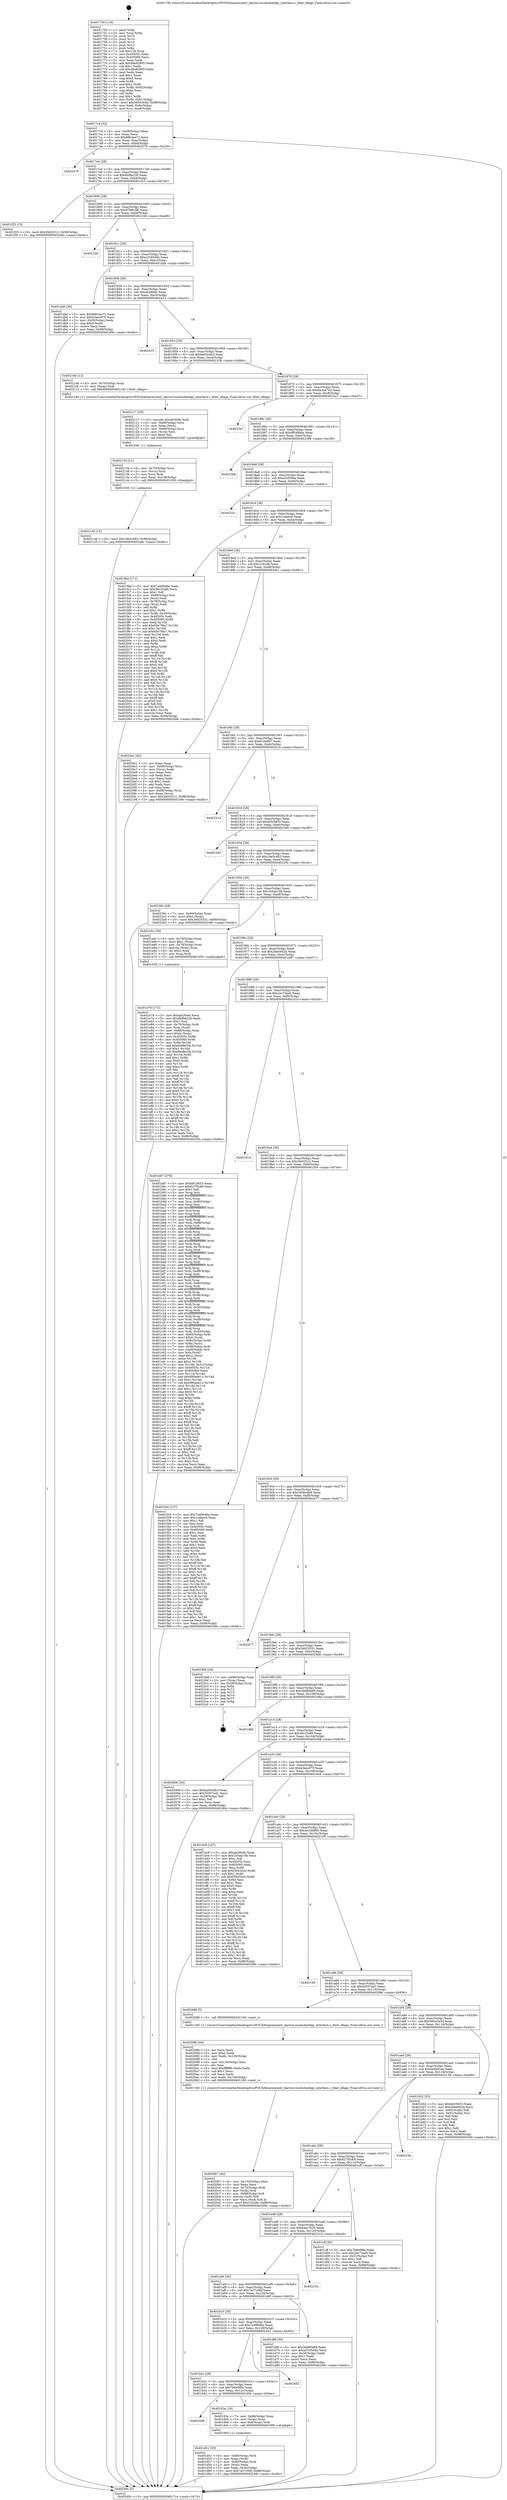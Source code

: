 digraph "0x401750" {
  label = "0x401750 (/mnt/c/Users/mathe/Desktop/tcc/POCII/binaries/extr_darwin-xnubsdnetkpi_interface.c_ifnet_eflags_Final-ollvm.out::main(0))"
  labelloc = "t"
  node[shape=record]

  Entry [label="",width=0.3,height=0.3,shape=circle,fillcolor=black,style=filled]
  "0x4017c4" [label="{
     0x4017c4 [32]\l
     | [instrs]\l
     &nbsp;&nbsp;0x4017c4 \<+6\>: mov -0x98(%rbp),%eax\l
     &nbsp;&nbsp;0x4017ca \<+2\>: mov %eax,%ecx\l
     &nbsp;&nbsp;0x4017cc \<+6\>: sub $0x88b3ea72,%ecx\l
     &nbsp;&nbsp;0x4017d2 \<+6\>: mov %eax,-0xac(%rbp)\l
     &nbsp;&nbsp;0x4017d8 \<+6\>: mov %ecx,-0xb0(%rbp)\l
     &nbsp;&nbsp;0x4017de \<+6\>: je 0000000000402379 \<main+0xc29\>\l
  }"]
  "0x402379" [label="{
     0x402379\l
  }", style=dashed]
  "0x4017e4" [label="{
     0x4017e4 [28]\l
     | [instrs]\l
     &nbsp;&nbsp;0x4017e4 \<+5\>: jmp 00000000004017e9 \<main+0x99\>\l
     &nbsp;&nbsp;0x4017e9 \<+6\>: mov -0xac(%rbp),%eax\l
     &nbsp;&nbsp;0x4017ef \<+5\>: sub $0x8bf9e226,%eax\l
     &nbsp;&nbsp;0x4017f4 \<+6\>: mov %eax,-0xb4(%rbp)\l
     &nbsp;&nbsp;0x4017fa \<+6\>: je 0000000000401f25 \<main+0x7d5\>\l
  }"]
  Exit [label="",width=0.3,height=0.3,shape=circle,fillcolor=black,style=filled,peripheries=2]
  "0x401f25" [label="{
     0x401f25 [15]\l
     | [instrs]\l
     &nbsp;&nbsp;0x401f25 \<+10\>: movl $0x2fe02512,-0x98(%rbp)\l
     &nbsp;&nbsp;0x401f2f \<+5\>: jmp 000000000040249c \<main+0xd4c\>\l
  }"]
  "0x401800" [label="{
     0x401800 [28]\l
     | [instrs]\l
     &nbsp;&nbsp;0x401800 \<+5\>: jmp 0000000000401805 \<main+0xb5\>\l
     &nbsp;&nbsp;0x401805 \<+6\>: mov -0xac(%rbp),%eax\l
     &nbsp;&nbsp;0x40180b \<+5\>: sub $0x97b6c3f6,%eax\l
     &nbsp;&nbsp;0x401810 \<+6\>: mov %eax,-0xb8(%rbp)\l
     &nbsp;&nbsp;0x401816 \<+6\>: je 00000000004021b9 \<main+0xa69\>\l
  }"]
  "0x402149" [label="{
     0x402149 [15]\l
     | [instrs]\l
     &nbsp;&nbsp;0x402149 \<+10\>: movl $0x18e5c483,-0x98(%rbp)\l
     &nbsp;&nbsp;0x402153 \<+5\>: jmp 000000000040249c \<main+0xd4c\>\l
  }"]
  "0x4021b9" [label="{
     0x4021b9\l
  }", style=dashed]
  "0x40181c" [label="{
     0x40181c [28]\l
     | [instrs]\l
     &nbsp;&nbsp;0x40181c \<+5\>: jmp 0000000000401821 \<main+0xd1\>\l
     &nbsp;&nbsp;0x401821 \<+6\>: mov -0xac(%rbp),%eax\l
     &nbsp;&nbsp;0x401827 \<+5\>: sub $0xa3165d4b,%eax\l
     &nbsp;&nbsp;0x40182c \<+6\>: mov %eax,-0xbc(%rbp)\l
     &nbsp;&nbsp;0x401832 \<+6\>: je 0000000000401dab \<main+0x65b\>\l
  }"]
  "0x402134" [label="{
     0x402134 [21]\l
     | [instrs]\l
     &nbsp;&nbsp;0x402134 \<+4\>: mov -0x70(%rbp),%rcx\l
     &nbsp;&nbsp;0x402138 \<+3\>: mov (%rcx),%rcx\l
     &nbsp;&nbsp;0x40213b \<+3\>: mov %rcx,%rdi\l
     &nbsp;&nbsp;0x40213e \<+6\>: mov %eax,-0x138(%rbp)\l
     &nbsp;&nbsp;0x402144 \<+5\>: call 0000000000401030 \<free@plt\>\l
     | [calls]\l
     &nbsp;&nbsp;0x401030 \{1\} (unknown)\l
  }"]
  "0x401dab" [label="{
     0x401dab [30]\l
     | [instrs]\l
     &nbsp;&nbsp;0x401dab \<+5\>: mov $0x88b3ea72,%eax\l
     &nbsp;&nbsp;0x401db0 \<+5\>: mov $0x43eec679,%ecx\l
     &nbsp;&nbsp;0x401db5 \<+3\>: mov -0x30(%rbp),%edx\l
     &nbsp;&nbsp;0x401db8 \<+3\>: cmp $0x0,%edx\l
     &nbsp;&nbsp;0x401dbb \<+3\>: cmove %ecx,%eax\l
     &nbsp;&nbsp;0x401dbe \<+6\>: mov %eax,-0x98(%rbp)\l
     &nbsp;&nbsp;0x401dc4 \<+5\>: jmp 000000000040249c \<main+0xd4c\>\l
  }"]
  "0x401838" [label="{
     0x401838 [28]\l
     | [instrs]\l
     &nbsp;&nbsp;0x401838 \<+5\>: jmp 000000000040183d \<main+0xed\>\l
     &nbsp;&nbsp;0x40183d \<+6\>: mov -0xac(%rbp),%eax\l
     &nbsp;&nbsp;0x401843 \<+5\>: sub $0xab2f0efc,%eax\l
     &nbsp;&nbsp;0x401848 \<+6\>: mov %eax,-0xc0(%rbp)\l
     &nbsp;&nbsp;0x40184e \<+6\>: je 0000000000402415 \<main+0xcc5\>\l
  }"]
  "0x402117" [label="{
     0x402117 [29]\l
     | [instrs]\l
     &nbsp;&nbsp;0x402117 \<+10\>: movabs $0x4030d6,%rdi\l
     &nbsp;&nbsp;0x402121 \<+4\>: mov -0x60(%rbp),%rcx\l
     &nbsp;&nbsp;0x402125 \<+2\>: mov %eax,(%rcx)\l
     &nbsp;&nbsp;0x402127 \<+4\>: mov -0x60(%rbp),%rcx\l
     &nbsp;&nbsp;0x40212b \<+2\>: mov (%rcx),%esi\l
     &nbsp;&nbsp;0x40212d \<+2\>: mov $0x0,%al\l
     &nbsp;&nbsp;0x40212f \<+5\>: call 0000000000401040 \<printf@plt\>\l
     | [calls]\l
     &nbsp;&nbsp;0x401040 \{1\} (unknown)\l
  }"]
  "0x402415" [label="{
     0x402415\l
  }", style=dashed]
  "0x401854" [label="{
     0x401854 [28]\l
     | [instrs]\l
     &nbsp;&nbsp;0x401854 \<+5\>: jmp 0000000000401859 \<main+0x109\>\l
     &nbsp;&nbsp;0x401859 \<+6\>: mov -0xac(%rbp),%eax\l
     &nbsp;&nbsp;0x40185f \<+5\>: sub $0xba05cdb3,%eax\l
     &nbsp;&nbsp;0x401864 \<+6\>: mov %eax,-0xc4(%rbp)\l
     &nbsp;&nbsp;0x40186a \<+6\>: je 000000000040210b \<main+0x9bb\>\l
  }"]
  "0x4020b7" [label="{
     0x4020b7 [42]\l
     | [instrs]\l
     &nbsp;&nbsp;0x4020b7 \<+6\>: mov -0x134(%rbp),%ecx\l
     &nbsp;&nbsp;0x4020bd \<+3\>: imul %eax,%ecx\l
     &nbsp;&nbsp;0x4020c0 \<+4\>: mov -0x70(%rbp),%rdi\l
     &nbsp;&nbsp;0x4020c4 \<+3\>: mov (%rdi),%rdi\l
     &nbsp;&nbsp;0x4020c7 \<+4\>: mov -0x68(%rbp),%r8\l
     &nbsp;&nbsp;0x4020cb \<+3\>: movslq (%r8),%r8\l
     &nbsp;&nbsp;0x4020ce \<+4\>: mov %ecx,(%rdi,%r8,4)\l
     &nbsp;&nbsp;0x4020d2 \<+10\>: movl $0x21fc2fe,-0x98(%rbp)\l
     &nbsp;&nbsp;0x4020dc \<+5\>: jmp 000000000040249c \<main+0xd4c\>\l
  }"]
  "0x40210b" [label="{
     0x40210b [12]\l
     | [instrs]\l
     &nbsp;&nbsp;0x40210b \<+4\>: mov -0x70(%rbp),%rax\l
     &nbsp;&nbsp;0x40210f \<+3\>: mov (%rax),%rdi\l
     &nbsp;&nbsp;0x402112 \<+5\>: call 0000000000401240 \<ifnet_eflags\>\l
     | [calls]\l
     &nbsp;&nbsp;0x401240 \{1\} (/mnt/c/Users/mathe/Desktop/tcc/POCII/binaries/extr_darwin-xnubsdnetkpi_interface.c_ifnet_eflags_Final-ollvm.out::ifnet_eflags)\l
  }"]
  "0x401870" [label="{
     0x401870 [28]\l
     | [instrs]\l
     &nbsp;&nbsp;0x401870 \<+5\>: jmp 0000000000401875 \<main+0x125\>\l
     &nbsp;&nbsp;0x401875 \<+6\>: mov -0xac(%rbp),%eax\l
     &nbsp;&nbsp;0x40187b \<+5\>: sub $0xbb3a47e2,%eax\l
     &nbsp;&nbsp;0x401880 \<+6\>: mov %eax,-0xc8(%rbp)\l
     &nbsp;&nbsp;0x401886 \<+6\>: je 00000000004022a7 \<main+0xb57\>\l
  }"]
  "0x40208b" [label="{
     0x40208b [44]\l
     | [instrs]\l
     &nbsp;&nbsp;0x40208b \<+2\>: xor %ecx,%ecx\l
     &nbsp;&nbsp;0x40208d \<+5\>: mov $0x2,%edx\l
     &nbsp;&nbsp;0x402092 \<+6\>: mov %edx,-0x130(%rbp)\l
     &nbsp;&nbsp;0x402098 \<+1\>: cltd\l
     &nbsp;&nbsp;0x402099 \<+6\>: mov -0x130(%rbp),%esi\l
     &nbsp;&nbsp;0x40209f \<+2\>: idiv %esi\l
     &nbsp;&nbsp;0x4020a1 \<+6\>: imul $0xfffffffe,%edx,%edx\l
     &nbsp;&nbsp;0x4020a7 \<+3\>: sub $0x1,%ecx\l
     &nbsp;&nbsp;0x4020aa \<+2\>: sub %ecx,%edx\l
     &nbsp;&nbsp;0x4020ac \<+6\>: mov %edx,-0x134(%rbp)\l
     &nbsp;&nbsp;0x4020b2 \<+5\>: call 0000000000401160 \<next_i\>\l
     | [calls]\l
     &nbsp;&nbsp;0x401160 \{1\} (/mnt/c/Users/mathe/Desktop/tcc/POCII/binaries/extr_darwin-xnubsdnetkpi_interface.c_ifnet_eflags_Final-ollvm.out::next_i)\l
  }"]
  "0x4022a7" [label="{
     0x4022a7\l
  }", style=dashed]
  "0x40188c" [label="{
     0x40188c [28]\l
     | [instrs]\l
     &nbsp;&nbsp;0x40188c \<+5\>: jmp 0000000000401891 \<main+0x141\>\l
     &nbsp;&nbsp;0x401891 \<+6\>: mov -0xac(%rbp),%eax\l
     &nbsp;&nbsp;0x401897 \<+5\>: sub $0xdf549bda,%eax\l
     &nbsp;&nbsp;0x40189c \<+6\>: mov %eax,-0xcc(%rbp)\l
     &nbsp;&nbsp;0x4018a2 \<+6\>: je 0000000000402388 \<main+0xc38\>\l
  }"]
  "0x401e79" [label="{
     0x401e79 [172]\l
     | [instrs]\l
     &nbsp;&nbsp;0x401e79 \<+5\>: mov $0xab2f0efc,%ecx\l
     &nbsp;&nbsp;0x401e7e \<+5\>: mov $0x8bf9e226,%edx\l
     &nbsp;&nbsp;0x401e83 \<+3\>: mov $0x1,%sil\l
     &nbsp;&nbsp;0x401e86 \<+4\>: mov -0x70(%rbp),%rdi\l
     &nbsp;&nbsp;0x401e8a \<+3\>: mov %rax,(%rdi)\l
     &nbsp;&nbsp;0x401e8d \<+4\>: mov -0x68(%rbp),%rax\l
     &nbsp;&nbsp;0x401e91 \<+6\>: movl $0x0,(%rax)\l
     &nbsp;&nbsp;0x401e97 \<+8\>: mov 0x40505c,%r8d\l
     &nbsp;&nbsp;0x401e9f \<+8\>: mov 0x405060,%r9d\l
     &nbsp;&nbsp;0x401ea7 \<+3\>: mov %r8d,%r10d\l
     &nbsp;&nbsp;0x401eaa \<+7\>: add $0x84dfe55b,%r10d\l
     &nbsp;&nbsp;0x401eb1 \<+4\>: sub $0x1,%r10d\l
     &nbsp;&nbsp;0x401eb5 \<+7\>: sub $0x84dfe55b,%r10d\l
     &nbsp;&nbsp;0x401ebc \<+4\>: imul %r10d,%r8d\l
     &nbsp;&nbsp;0x401ec0 \<+4\>: and $0x1,%r8d\l
     &nbsp;&nbsp;0x401ec4 \<+4\>: cmp $0x0,%r8d\l
     &nbsp;&nbsp;0x401ec8 \<+4\>: sete %r11b\l
     &nbsp;&nbsp;0x401ecc \<+4\>: cmp $0xa,%r9d\l
     &nbsp;&nbsp;0x401ed0 \<+3\>: setl %bl\l
     &nbsp;&nbsp;0x401ed3 \<+3\>: mov %r11b,%r14b\l
     &nbsp;&nbsp;0x401ed6 \<+4\>: xor $0xff,%r14b\l
     &nbsp;&nbsp;0x401eda \<+3\>: mov %bl,%r15b\l
     &nbsp;&nbsp;0x401edd \<+4\>: xor $0xff,%r15b\l
     &nbsp;&nbsp;0x401ee1 \<+4\>: xor $0x0,%sil\l
     &nbsp;&nbsp;0x401ee5 \<+3\>: mov %r14b,%r12b\l
     &nbsp;&nbsp;0x401ee8 \<+4\>: and $0x0,%r12b\l
     &nbsp;&nbsp;0x401eec \<+3\>: and %sil,%r11b\l
     &nbsp;&nbsp;0x401eef \<+3\>: mov %r15b,%r13b\l
     &nbsp;&nbsp;0x401ef2 \<+4\>: and $0x0,%r13b\l
     &nbsp;&nbsp;0x401ef6 \<+3\>: and %sil,%bl\l
     &nbsp;&nbsp;0x401ef9 \<+3\>: or %r11b,%r12b\l
     &nbsp;&nbsp;0x401efc \<+3\>: or %bl,%r13b\l
     &nbsp;&nbsp;0x401eff \<+3\>: xor %r13b,%r12b\l
     &nbsp;&nbsp;0x401f02 \<+3\>: or %r15b,%r14b\l
     &nbsp;&nbsp;0x401f05 \<+4\>: xor $0xff,%r14b\l
     &nbsp;&nbsp;0x401f09 \<+4\>: or $0x0,%sil\l
     &nbsp;&nbsp;0x401f0d \<+3\>: and %sil,%r14b\l
     &nbsp;&nbsp;0x401f10 \<+3\>: or %r14b,%r12b\l
     &nbsp;&nbsp;0x401f13 \<+4\>: test $0x1,%r12b\l
     &nbsp;&nbsp;0x401f17 \<+3\>: cmovne %edx,%ecx\l
     &nbsp;&nbsp;0x401f1a \<+6\>: mov %ecx,-0x98(%rbp)\l
     &nbsp;&nbsp;0x401f20 \<+5\>: jmp 000000000040249c \<main+0xd4c\>\l
  }"]
  "0x402388" [label="{
     0x402388\l
  }", style=dashed]
  "0x4018a8" [label="{
     0x4018a8 [28]\l
     | [instrs]\l
     &nbsp;&nbsp;0x4018a8 \<+5\>: jmp 00000000004018ad \<main+0x15d\>\l
     &nbsp;&nbsp;0x4018ad \<+6\>: mov -0xac(%rbp),%eax\l
     &nbsp;&nbsp;0x4018b3 \<+5\>: sub $0xe5cf36ba,%eax\l
     &nbsp;&nbsp;0x4018b8 \<+6\>: mov %eax,-0xd0(%rbp)\l
     &nbsp;&nbsp;0x4018be \<+6\>: je 000000000040232c \<main+0xbdc\>\l
  }"]
  "0x401d51" [label="{
     0x401d51 [30]\l
     | [instrs]\l
     &nbsp;&nbsp;0x401d51 \<+4\>: mov -0x80(%rbp),%rdi\l
     &nbsp;&nbsp;0x401d55 \<+2\>: mov %eax,(%rdi)\l
     &nbsp;&nbsp;0x401d57 \<+4\>: mov -0x80(%rbp),%rdi\l
     &nbsp;&nbsp;0x401d5b \<+2\>: mov (%rdi),%eax\l
     &nbsp;&nbsp;0x401d5d \<+3\>: mov %eax,-0x30(%rbp)\l
     &nbsp;&nbsp;0x401d60 \<+10\>: movl $0x7a37c06f,-0x98(%rbp)\l
     &nbsp;&nbsp;0x401d6a \<+5\>: jmp 000000000040249c \<main+0xd4c\>\l
  }"]
  "0x40232c" [label="{
     0x40232c\l
  }", style=dashed]
  "0x4018c4" [label="{
     0x4018c4 [28]\l
     | [instrs]\l
     &nbsp;&nbsp;0x4018c4 \<+5\>: jmp 00000000004018c9 \<main+0x179\>\l
     &nbsp;&nbsp;0x4018c9 \<+6\>: mov -0xac(%rbp),%eax\l
     &nbsp;&nbsp;0x4018cf \<+5\>: sub $0x1cdaec6,%eax\l
     &nbsp;&nbsp;0x4018d4 \<+6\>: mov %eax,-0xd4(%rbp)\l
     &nbsp;&nbsp;0x4018da \<+6\>: je 0000000000401fbd \<main+0x86d\>\l
  }"]
  "0x401b48" [label="{
     0x401b48\l
  }", style=dashed]
  "0x401fbd" [label="{
     0x401fbd [171]\l
     | [instrs]\l
     &nbsp;&nbsp;0x401fbd \<+5\>: mov $0x7a49646e,%eax\l
     &nbsp;&nbsp;0x401fc2 \<+5\>: mov $0x36c25afd,%ecx\l
     &nbsp;&nbsp;0x401fc7 \<+2\>: mov $0x1,%dl\l
     &nbsp;&nbsp;0x401fc9 \<+4\>: mov -0x68(%rbp),%rsi\l
     &nbsp;&nbsp;0x401fcd \<+2\>: mov (%rsi),%edi\l
     &nbsp;&nbsp;0x401fcf \<+4\>: mov -0x78(%rbp),%rsi\l
     &nbsp;&nbsp;0x401fd3 \<+2\>: cmp (%rsi),%edi\l
     &nbsp;&nbsp;0x401fd5 \<+4\>: setl %r8b\l
     &nbsp;&nbsp;0x401fd9 \<+4\>: and $0x1,%r8b\l
     &nbsp;&nbsp;0x401fdd \<+4\>: mov %r8b,-0x29(%rbp)\l
     &nbsp;&nbsp;0x401fe1 \<+7\>: mov 0x40505c,%edi\l
     &nbsp;&nbsp;0x401fe8 \<+8\>: mov 0x405060,%r9d\l
     &nbsp;&nbsp;0x401ff0 \<+3\>: mov %edi,%r10d\l
     &nbsp;&nbsp;0x401ff3 \<+7\>: add $0x65b7f6a7,%r10d\l
     &nbsp;&nbsp;0x401ffa \<+4\>: sub $0x1,%r10d\l
     &nbsp;&nbsp;0x401ffe \<+7\>: sub $0x65b7f6a7,%r10d\l
     &nbsp;&nbsp;0x402005 \<+4\>: imul %r10d,%edi\l
     &nbsp;&nbsp;0x402009 \<+3\>: and $0x1,%edi\l
     &nbsp;&nbsp;0x40200c \<+3\>: cmp $0x0,%edi\l
     &nbsp;&nbsp;0x40200f \<+4\>: sete %r8b\l
     &nbsp;&nbsp;0x402013 \<+4\>: cmp $0xa,%r9d\l
     &nbsp;&nbsp;0x402017 \<+4\>: setl %r11b\l
     &nbsp;&nbsp;0x40201b \<+3\>: mov %r8b,%bl\l
     &nbsp;&nbsp;0x40201e \<+3\>: xor $0xff,%bl\l
     &nbsp;&nbsp;0x402021 \<+3\>: mov %r11b,%r14b\l
     &nbsp;&nbsp;0x402024 \<+4\>: xor $0xff,%r14b\l
     &nbsp;&nbsp;0x402028 \<+3\>: xor $0x0,%dl\l
     &nbsp;&nbsp;0x40202b \<+3\>: mov %bl,%r15b\l
     &nbsp;&nbsp;0x40202e \<+4\>: and $0x0,%r15b\l
     &nbsp;&nbsp;0x402032 \<+3\>: and %dl,%r8b\l
     &nbsp;&nbsp;0x402035 \<+3\>: mov %r14b,%r12b\l
     &nbsp;&nbsp;0x402038 \<+4\>: and $0x0,%r12b\l
     &nbsp;&nbsp;0x40203c \<+3\>: and %dl,%r11b\l
     &nbsp;&nbsp;0x40203f \<+3\>: or %r8b,%r15b\l
     &nbsp;&nbsp;0x402042 \<+3\>: or %r11b,%r12b\l
     &nbsp;&nbsp;0x402045 \<+3\>: xor %r12b,%r15b\l
     &nbsp;&nbsp;0x402048 \<+3\>: or %r14b,%bl\l
     &nbsp;&nbsp;0x40204b \<+3\>: xor $0xff,%bl\l
     &nbsp;&nbsp;0x40204e \<+3\>: or $0x0,%dl\l
     &nbsp;&nbsp;0x402051 \<+2\>: and %dl,%bl\l
     &nbsp;&nbsp;0x402053 \<+3\>: or %bl,%r15b\l
     &nbsp;&nbsp;0x402056 \<+4\>: test $0x1,%r15b\l
     &nbsp;&nbsp;0x40205a \<+3\>: cmovne %ecx,%eax\l
     &nbsp;&nbsp;0x40205d \<+6\>: mov %eax,-0x98(%rbp)\l
     &nbsp;&nbsp;0x402063 \<+5\>: jmp 000000000040249c \<main+0xd4c\>\l
  }"]
  "0x4018e0" [label="{
     0x4018e0 [28]\l
     | [instrs]\l
     &nbsp;&nbsp;0x4018e0 \<+5\>: jmp 00000000004018e5 \<main+0x195\>\l
     &nbsp;&nbsp;0x4018e5 \<+6\>: mov -0xac(%rbp),%eax\l
     &nbsp;&nbsp;0x4018eb \<+5\>: sub $0x21fc2fe,%eax\l
     &nbsp;&nbsp;0x4018f0 \<+6\>: mov %eax,-0xd8(%rbp)\l
     &nbsp;&nbsp;0x4018f6 \<+6\>: je 00000000004020e1 \<main+0x991\>\l
  }"]
  "0x401d3e" [label="{
     0x401d3e [19]\l
     | [instrs]\l
     &nbsp;&nbsp;0x401d3e \<+7\>: mov -0x88(%rbp),%rax\l
     &nbsp;&nbsp;0x401d45 \<+3\>: mov (%rax),%rax\l
     &nbsp;&nbsp;0x401d48 \<+4\>: mov 0x8(%rax),%rdi\l
     &nbsp;&nbsp;0x401d4c \<+5\>: call 0000000000401060 \<atoi@plt\>\l
     | [calls]\l
     &nbsp;&nbsp;0x401060 \{1\} (unknown)\l
  }"]
  "0x4020e1" [label="{
     0x4020e1 [42]\l
     | [instrs]\l
     &nbsp;&nbsp;0x4020e1 \<+2\>: xor %eax,%eax\l
     &nbsp;&nbsp;0x4020e3 \<+4\>: mov -0x68(%rbp),%rcx\l
     &nbsp;&nbsp;0x4020e7 \<+2\>: mov (%rcx),%edx\l
     &nbsp;&nbsp;0x4020e9 \<+2\>: mov %eax,%esi\l
     &nbsp;&nbsp;0x4020eb \<+2\>: sub %edx,%esi\l
     &nbsp;&nbsp;0x4020ed \<+2\>: mov %eax,%edx\l
     &nbsp;&nbsp;0x4020ef \<+3\>: sub $0x1,%edx\l
     &nbsp;&nbsp;0x4020f2 \<+2\>: add %edx,%esi\l
     &nbsp;&nbsp;0x4020f4 \<+2\>: sub %esi,%eax\l
     &nbsp;&nbsp;0x4020f6 \<+4\>: mov -0x68(%rbp),%rcx\l
     &nbsp;&nbsp;0x4020fa \<+2\>: mov %eax,(%rcx)\l
     &nbsp;&nbsp;0x4020fc \<+10\>: movl $0x2fe02512,-0x98(%rbp)\l
     &nbsp;&nbsp;0x402106 \<+5\>: jmp 000000000040249c \<main+0xd4c\>\l
  }"]
  "0x4018fc" [label="{
     0x4018fc [28]\l
     | [instrs]\l
     &nbsp;&nbsp;0x4018fc \<+5\>: jmp 0000000000401901 \<main+0x1b1\>\l
     &nbsp;&nbsp;0x401901 \<+6\>: mov -0xac(%rbp),%eax\l
     &nbsp;&nbsp;0x401907 \<+5\>: sub $0x616ab97,%eax\l
     &nbsp;&nbsp;0x40190c \<+6\>: mov %eax,-0xdc(%rbp)\l
     &nbsp;&nbsp;0x401912 \<+6\>: je 0000000000402214 \<main+0xac4\>\l
  }"]
  "0x401b2c" [label="{
     0x401b2c [28]\l
     | [instrs]\l
     &nbsp;&nbsp;0x401b2c \<+5\>: jmp 0000000000401b31 \<main+0x3e1\>\l
     &nbsp;&nbsp;0x401b31 \<+6\>: mov -0xac(%rbp),%eax\l
     &nbsp;&nbsp;0x401b37 \<+5\>: sub $0x7b8e0f8a,%eax\l
     &nbsp;&nbsp;0x401b3c \<+6\>: mov %eax,-0x12c(%rbp)\l
     &nbsp;&nbsp;0x401b42 \<+6\>: je 0000000000401d3e \<main+0x5ee\>\l
  }"]
  "0x402214" [label="{
     0x402214\l
  }", style=dashed]
  "0x401918" [label="{
     0x401918 [28]\l
     | [instrs]\l
     &nbsp;&nbsp;0x401918 \<+5\>: jmp 000000000040191d \<main+0x1cd\>\l
     &nbsp;&nbsp;0x40191d \<+6\>: mov -0xac(%rbp),%eax\l
     &nbsp;&nbsp;0x401923 \<+5\>: sub $0xb925833,%eax\l
     &nbsp;&nbsp;0x401928 \<+6\>: mov %eax,-0xe0(%rbp)\l
     &nbsp;&nbsp;0x40192e \<+6\>: je 00000000004023d0 \<main+0xc80\>\l
  }"]
  "0x402452" [label="{
     0x402452\l
  }", style=dashed]
  "0x4023d0" [label="{
     0x4023d0\l
  }", style=dashed]
  "0x401934" [label="{
     0x401934 [28]\l
     | [instrs]\l
     &nbsp;&nbsp;0x401934 \<+5\>: jmp 0000000000401939 \<main+0x1e9\>\l
     &nbsp;&nbsp;0x401939 \<+6\>: mov -0xac(%rbp),%eax\l
     &nbsp;&nbsp;0x40193f \<+5\>: sub $0x18e5c483,%eax\l
     &nbsp;&nbsp;0x401944 \<+6\>: mov %eax,-0xe4(%rbp)\l
     &nbsp;&nbsp;0x40194a \<+6\>: je 000000000040239c \<main+0xc4c\>\l
  }"]
  "0x401b10" [label="{
     0x401b10 [28]\l
     | [instrs]\l
     &nbsp;&nbsp;0x401b10 \<+5\>: jmp 0000000000401b15 \<main+0x3c5\>\l
     &nbsp;&nbsp;0x401b15 \<+6\>: mov -0xac(%rbp),%eax\l
     &nbsp;&nbsp;0x401b1b \<+5\>: sub $0x7a49646e,%eax\l
     &nbsp;&nbsp;0x401b20 \<+6\>: mov %eax,-0x128(%rbp)\l
     &nbsp;&nbsp;0x401b26 \<+6\>: je 0000000000402452 \<main+0xd02\>\l
  }"]
  "0x40239c" [label="{
     0x40239c [28]\l
     | [instrs]\l
     &nbsp;&nbsp;0x40239c \<+7\>: mov -0x90(%rbp),%rax\l
     &nbsp;&nbsp;0x4023a3 \<+6\>: movl $0x0,(%rax)\l
     &nbsp;&nbsp;0x4023a9 \<+10\>: movl $0x34925531,-0x98(%rbp)\l
     &nbsp;&nbsp;0x4023b3 \<+5\>: jmp 000000000040249c \<main+0xd4c\>\l
  }"]
  "0x401950" [label="{
     0x401950 [28]\l
     | [instrs]\l
     &nbsp;&nbsp;0x401950 \<+5\>: jmp 0000000000401955 \<main+0x205\>\l
     &nbsp;&nbsp;0x401955 \<+6\>: mov -0xac(%rbp),%eax\l
     &nbsp;&nbsp;0x40195b \<+5\>: sub $0x1b5ab108,%eax\l
     &nbsp;&nbsp;0x401960 \<+6\>: mov %eax,-0xe8(%rbp)\l
     &nbsp;&nbsp;0x401966 \<+6\>: je 0000000000401e5c \<main+0x70c\>\l
  }"]
  "0x401d6f" [label="{
     0x401d6f [30]\l
     | [instrs]\l
     &nbsp;&nbsp;0x401d6f \<+5\>: mov $0x34d80a68,%eax\l
     &nbsp;&nbsp;0x401d74 \<+5\>: mov $0xa3165d4b,%ecx\l
     &nbsp;&nbsp;0x401d79 \<+3\>: mov -0x30(%rbp),%edx\l
     &nbsp;&nbsp;0x401d7c \<+3\>: cmp $0x1,%edx\l
     &nbsp;&nbsp;0x401d7f \<+3\>: cmovl %ecx,%eax\l
     &nbsp;&nbsp;0x401d82 \<+6\>: mov %eax,-0x98(%rbp)\l
     &nbsp;&nbsp;0x401d88 \<+5\>: jmp 000000000040249c \<main+0xd4c\>\l
  }"]
  "0x401e5c" [label="{
     0x401e5c [29]\l
     | [instrs]\l
     &nbsp;&nbsp;0x401e5c \<+4\>: mov -0x78(%rbp),%rax\l
     &nbsp;&nbsp;0x401e60 \<+6\>: movl $0x1,(%rax)\l
     &nbsp;&nbsp;0x401e66 \<+4\>: mov -0x78(%rbp),%rax\l
     &nbsp;&nbsp;0x401e6a \<+3\>: movslq (%rax),%rax\l
     &nbsp;&nbsp;0x401e6d \<+4\>: shl $0x2,%rax\l
     &nbsp;&nbsp;0x401e71 \<+3\>: mov %rax,%rdi\l
     &nbsp;&nbsp;0x401e74 \<+5\>: call 0000000000401050 \<malloc@plt\>\l
     | [calls]\l
     &nbsp;&nbsp;0x401050 \{1\} (unknown)\l
  }"]
  "0x40196c" [label="{
     0x40196c [28]\l
     | [instrs]\l
     &nbsp;&nbsp;0x40196c \<+5\>: jmp 0000000000401971 \<main+0x221\>\l
     &nbsp;&nbsp;0x401971 \<+6\>: mov -0xac(%rbp),%eax\l
     &nbsp;&nbsp;0x401977 \<+5\>: sub $0x26eb942d,%eax\l
     &nbsp;&nbsp;0x40197c \<+6\>: mov %eax,-0xec(%rbp)\l
     &nbsp;&nbsp;0x401982 \<+6\>: je 0000000000401b87 \<main+0x437\>\l
  }"]
  "0x401af4" [label="{
     0x401af4 [28]\l
     | [instrs]\l
     &nbsp;&nbsp;0x401af4 \<+5\>: jmp 0000000000401af9 \<main+0x3a9\>\l
     &nbsp;&nbsp;0x401af9 \<+6\>: mov -0xac(%rbp),%eax\l
     &nbsp;&nbsp;0x401aff \<+5\>: sub $0x7a37c06f,%eax\l
     &nbsp;&nbsp;0x401b04 \<+6\>: mov %eax,-0x124(%rbp)\l
     &nbsp;&nbsp;0x401b0a \<+6\>: je 0000000000401d6f \<main+0x61f\>\l
  }"]
  "0x401b87" [label="{
     0x401b87 [376]\l
     | [instrs]\l
     &nbsp;&nbsp;0x401b87 \<+5\>: mov $0xb925833,%eax\l
     &nbsp;&nbsp;0x401b8c \<+5\>: mov $0x627f5c69,%ecx\l
     &nbsp;&nbsp;0x401b91 \<+2\>: mov $0x1,%dl\l
     &nbsp;&nbsp;0x401b93 \<+3\>: mov %rsp,%rsi\l
     &nbsp;&nbsp;0x401b96 \<+4\>: add $0xfffffffffffffff0,%rsi\l
     &nbsp;&nbsp;0x401b9a \<+3\>: mov %rsi,%rsp\l
     &nbsp;&nbsp;0x401b9d \<+7\>: mov %rsi,-0x90(%rbp)\l
     &nbsp;&nbsp;0x401ba4 \<+3\>: mov %rsp,%rsi\l
     &nbsp;&nbsp;0x401ba7 \<+4\>: add $0xfffffffffffffff0,%rsi\l
     &nbsp;&nbsp;0x401bab \<+3\>: mov %rsi,%rsp\l
     &nbsp;&nbsp;0x401bae \<+3\>: mov %rsp,%rdi\l
     &nbsp;&nbsp;0x401bb1 \<+4\>: add $0xfffffffffffffff0,%rdi\l
     &nbsp;&nbsp;0x401bb5 \<+3\>: mov %rdi,%rsp\l
     &nbsp;&nbsp;0x401bb8 \<+7\>: mov %rdi,-0x88(%rbp)\l
     &nbsp;&nbsp;0x401bbf \<+3\>: mov %rsp,%rdi\l
     &nbsp;&nbsp;0x401bc2 \<+4\>: add $0xfffffffffffffff0,%rdi\l
     &nbsp;&nbsp;0x401bc6 \<+3\>: mov %rdi,%rsp\l
     &nbsp;&nbsp;0x401bc9 \<+4\>: mov %rdi,-0x80(%rbp)\l
     &nbsp;&nbsp;0x401bcd \<+3\>: mov %rsp,%rdi\l
     &nbsp;&nbsp;0x401bd0 \<+4\>: add $0xfffffffffffffff0,%rdi\l
     &nbsp;&nbsp;0x401bd4 \<+3\>: mov %rdi,%rsp\l
     &nbsp;&nbsp;0x401bd7 \<+4\>: mov %rdi,-0x78(%rbp)\l
     &nbsp;&nbsp;0x401bdb \<+3\>: mov %rsp,%rdi\l
     &nbsp;&nbsp;0x401bde \<+4\>: add $0xfffffffffffffff0,%rdi\l
     &nbsp;&nbsp;0x401be2 \<+3\>: mov %rdi,%rsp\l
     &nbsp;&nbsp;0x401be5 \<+4\>: mov %rdi,-0x70(%rbp)\l
     &nbsp;&nbsp;0x401be9 \<+3\>: mov %rsp,%rdi\l
     &nbsp;&nbsp;0x401bec \<+4\>: add $0xfffffffffffffff0,%rdi\l
     &nbsp;&nbsp;0x401bf0 \<+3\>: mov %rdi,%rsp\l
     &nbsp;&nbsp;0x401bf3 \<+4\>: mov %rdi,-0x68(%rbp)\l
     &nbsp;&nbsp;0x401bf7 \<+3\>: mov %rsp,%rdi\l
     &nbsp;&nbsp;0x401bfa \<+4\>: add $0xfffffffffffffff0,%rdi\l
     &nbsp;&nbsp;0x401bfe \<+3\>: mov %rdi,%rsp\l
     &nbsp;&nbsp;0x401c01 \<+4\>: mov %rdi,-0x60(%rbp)\l
     &nbsp;&nbsp;0x401c05 \<+3\>: mov %rsp,%rdi\l
     &nbsp;&nbsp;0x401c08 \<+4\>: add $0xfffffffffffffff0,%rdi\l
     &nbsp;&nbsp;0x401c0c \<+3\>: mov %rdi,%rsp\l
     &nbsp;&nbsp;0x401c0f \<+4\>: mov %rdi,-0x58(%rbp)\l
     &nbsp;&nbsp;0x401c13 \<+3\>: mov %rsp,%rdi\l
     &nbsp;&nbsp;0x401c16 \<+4\>: add $0xfffffffffffffff0,%rdi\l
     &nbsp;&nbsp;0x401c1a \<+3\>: mov %rdi,%rsp\l
     &nbsp;&nbsp;0x401c1d \<+4\>: mov %rdi,-0x50(%rbp)\l
     &nbsp;&nbsp;0x401c21 \<+3\>: mov %rsp,%rdi\l
     &nbsp;&nbsp;0x401c24 \<+4\>: add $0xfffffffffffffff0,%rdi\l
     &nbsp;&nbsp;0x401c28 \<+3\>: mov %rdi,%rsp\l
     &nbsp;&nbsp;0x401c2b \<+4\>: mov %rdi,-0x48(%rbp)\l
     &nbsp;&nbsp;0x401c2f \<+3\>: mov %rsp,%rdi\l
     &nbsp;&nbsp;0x401c32 \<+4\>: add $0xfffffffffffffff0,%rdi\l
     &nbsp;&nbsp;0x401c36 \<+3\>: mov %rdi,%rsp\l
     &nbsp;&nbsp;0x401c39 \<+4\>: mov %rdi,-0x40(%rbp)\l
     &nbsp;&nbsp;0x401c3d \<+7\>: mov -0x90(%rbp),%rdi\l
     &nbsp;&nbsp;0x401c44 \<+6\>: movl $0x0,(%rdi)\l
     &nbsp;&nbsp;0x401c4a \<+7\>: mov -0x9c(%rbp),%r8d\l
     &nbsp;&nbsp;0x401c51 \<+3\>: mov %r8d,(%rsi)\l
     &nbsp;&nbsp;0x401c54 \<+7\>: mov -0x88(%rbp),%rdi\l
     &nbsp;&nbsp;0x401c5b \<+7\>: mov -0xa8(%rbp),%r9\l
     &nbsp;&nbsp;0x401c62 \<+3\>: mov %r9,(%rdi)\l
     &nbsp;&nbsp;0x401c65 \<+3\>: cmpl $0x2,(%rsi)\l
     &nbsp;&nbsp;0x401c68 \<+4\>: setne %r10b\l
     &nbsp;&nbsp;0x401c6c \<+4\>: and $0x1,%r10b\l
     &nbsp;&nbsp;0x401c70 \<+4\>: mov %r10b,-0x31(%rbp)\l
     &nbsp;&nbsp;0x401c74 \<+8\>: mov 0x40505c,%r11d\l
     &nbsp;&nbsp;0x401c7c \<+7\>: mov 0x405060,%ebx\l
     &nbsp;&nbsp;0x401c83 \<+3\>: mov %r11d,%r14d\l
     &nbsp;&nbsp;0x401c86 \<+7\>: add $0x990ae613,%r14d\l
     &nbsp;&nbsp;0x401c8d \<+4\>: sub $0x1,%r14d\l
     &nbsp;&nbsp;0x401c91 \<+7\>: sub $0x990ae613,%r14d\l
     &nbsp;&nbsp;0x401c98 \<+4\>: imul %r14d,%r11d\l
     &nbsp;&nbsp;0x401c9c \<+4\>: and $0x1,%r11d\l
     &nbsp;&nbsp;0x401ca0 \<+4\>: cmp $0x0,%r11d\l
     &nbsp;&nbsp;0x401ca4 \<+4\>: sete %r10b\l
     &nbsp;&nbsp;0x401ca8 \<+3\>: cmp $0xa,%ebx\l
     &nbsp;&nbsp;0x401cab \<+4\>: setl %r15b\l
     &nbsp;&nbsp;0x401caf \<+3\>: mov %r10b,%r12b\l
     &nbsp;&nbsp;0x401cb2 \<+4\>: xor $0xff,%r12b\l
     &nbsp;&nbsp;0x401cb6 \<+3\>: mov %r15b,%r13b\l
     &nbsp;&nbsp;0x401cb9 \<+4\>: xor $0xff,%r13b\l
     &nbsp;&nbsp;0x401cbd \<+3\>: xor $0x1,%dl\l
     &nbsp;&nbsp;0x401cc0 \<+3\>: mov %r12b,%sil\l
     &nbsp;&nbsp;0x401cc3 \<+4\>: and $0xff,%sil\l
     &nbsp;&nbsp;0x401cc7 \<+3\>: and %dl,%r10b\l
     &nbsp;&nbsp;0x401cca \<+3\>: mov %r13b,%dil\l
     &nbsp;&nbsp;0x401ccd \<+4\>: and $0xff,%dil\l
     &nbsp;&nbsp;0x401cd1 \<+3\>: and %dl,%r15b\l
     &nbsp;&nbsp;0x401cd4 \<+3\>: or %r10b,%sil\l
     &nbsp;&nbsp;0x401cd7 \<+3\>: or %r15b,%dil\l
     &nbsp;&nbsp;0x401cda \<+3\>: xor %dil,%sil\l
     &nbsp;&nbsp;0x401cdd \<+3\>: or %r13b,%r12b\l
     &nbsp;&nbsp;0x401ce0 \<+4\>: xor $0xff,%r12b\l
     &nbsp;&nbsp;0x401ce4 \<+3\>: or $0x1,%dl\l
     &nbsp;&nbsp;0x401ce7 \<+3\>: and %dl,%r12b\l
     &nbsp;&nbsp;0x401cea \<+3\>: or %r12b,%sil\l
     &nbsp;&nbsp;0x401ced \<+4\>: test $0x1,%sil\l
     &nbsp;&nbsp;0x401cf1 \<+3\>: cmovne %ecx,%eax\l
     &nbsp;&nbsp;0x401cf4 \<+6\>: mov %eax,-0x98(%rbp)\l
     &nbsp;&nbsp;0x401cfa \<+5\>: jmp 000000000040249c \<main+0xd4c\>\l
  }"]
  "0x401988" [label="{
     0x401988 [28]\l
     | [instrs]\l
     &nbsp;&nbsp;0x401988 \<+5\>: jmp 000000000040198d \<main+0x23d\>\l
     &nbsp;&nbsp;0x40198d \<+6\>: mov -0xac(%rbp),%eax\l
     &nbsp;&nbsp;0x401993 \<+5\>: sub $0x2ec72eeb,%eax\l
     &nbsp;&nbsp;0x401998 \<+6\>: mov %eax,-0xf0(%rbp)\l
     &nbsp;&nbsp;0x40199e \<+6\>: je 0000000000401d1d \<main+0x5cd\>\l
  }"]
  "0x40231d" [label="{
     0x40231d\l
  }", style=dashed]
  "0x401d1d" [label="{
     0x401d1d\l
  }", style=dashed]
  "0x4019a4" [label="{
     0x4019a4 [28]\l
     | [instrs]\l
     &nbsp;&nbsp;0x4019a4 \<+5\>: jmp 00000000004019a9 \<main+0x259\>\l
     &nbsp;&nbsp;0x4019a9 \<+6\>: mov -0xac(%rbp),%eax\l
     &nbsp;&nbsp;0x4019af \<+5\>: sub $0x2fe02512,%eax\l
     &nbsp;&nbsp;0x4019b4 \<+6\>: mov %eax,-0xf4(%rbp)\l
     &nbsp;&nbsp;0x4019ba \<+6\>: je 0000000000401f34 \<main+0x7e4\>\l
  }"]
  "0x401ad8" [label="{
     0x401ad8 [28]\l
     | [instrs]\l
     &nbsp;&nbsp;0x401ad8 \<+5\>: jmp 0000000000401add \<main+0x38d\>\l
     &nbsp;&nbsp;0x401add \<+6\>: mov -0xac(%rbp),%eax\l
     &nbsp;&nbsp;0x401ae3 \<+5\>: sub $0x64ac7b20,%eax\l
     &nbsp;&nbsp;0x401ae8 \<+6\>: mov %eax,-0x120(%rbp)\l
     &nbsp;&nbsp;0x401aee \<+6\>: je 000000000040231d \<main+0xbcd\>\l
  }"]
  "0x401f34" [label="{
     0x401f34 [137]\l
     | [instrs]\l
     &nbsp;&nbsp;0x401f34 \<+5\>: mov $0x7a49646e,%eax\l
     &nbsp;&nbsp;0x401f39 \<+5\>: mov $0x1cdaec6,%ecx\l
     &nbsp;&nbsp;0x401f3e \<+2\>: mov $0x1,%dl\l
     &nbsp;&nbsp;0x401f40 \<+2\>: xor %esi,%esi\l
     &nbsp;&nbsp;0x401f42 \<+7\>: mov 0x40505c,%edi\l
     &nbsp;&nbsp;0x401f49 \<+8\>: mov 0x405060,%r8d\l
     &nbsp;&nbsp;0x401f51 \<+3\>: sub $0x1,%esi\l
     &nbsp;&nbsp;0x401f54 \<+3\>: mov %edi,%r9d\l
     &nbsp;&nbsp;0x401f57 \<+3\>: add %esi,%r9d\l
     &nbsp;&nbsp;0x401f5a \<+4\>: imul %r9d,%edi\l
     &nbsp;&nbsp;0x401f5e \<+3\>: and $0x1,%edi\l
     &nbsp;&nbsp;0x401f61 \<+3\>: cmp $0x0,%edi\l
     &nbsp;&nbsp;0x401f64 \<+4\>: sete %r10b\l
     &nbsp;&nbsp;0x401f68 \<+4\>: cmp $0xa,%r8d\l
     &nbsp;&nbsp;0x401f6c \<+4\>: setl %r11b\l
     &nbsp;&nbsp;0x401f70 \<+3\>: mov %r10b,%bl\l
     &nbsp;&nbsp;0x401f73 \<+3\>: xor $0xff,%bl\l
     &nbsp;&nbsp;0x401f76 \<+3\>: mov %r11b,%r14b\l
     &nbsp;&nbsp;0x401f79 \<+4\>: xor $0xff,%r14b\l
     &nbsp;&nbsp;0x401f7d \<+3\>: xor $0x1,%dl\l
     &nbsp;&nbsp;0x401f80 \<+3\>: mov %bl,%r15b\l
     &nbsp;&nbsp;0x401f83 \<+4\>: and $0xff,%r15b\l
     &nbsp;&nbsp;0x401f87 \<+3\>: and %dl,%r10b\l
     &nbsp;&nbsp;0x401f8a \<+3\>: mov %r14b,%r12b\l
     &nbsp;&nbsp;0x401f8d \<+4\>: and $0xff,%r12b\l
     &nbsp;&nbsp;0x401f91 \<+3\>: and %dl,%r11b\l
     &nbsp;&nbsp;0x401f94 \<+3\>: or %r10b,%r15b\l
     &nbsp;&nbsp;0x401f97 \<+3\>: or %r11b,%r12b\l
     &nbsp;&nbsp;0x401f9a \<+3\>: xor %r12b,%r15b\l
     &nbsp;&nbsp;0x401f9d \<+3\>: or %r14b,%bl\l
     &nbsp;&nbsp;0x401fa0 \<+3\>: xor $0xff,%bl\l
     &nbsp;&nbsp;0x401fa3 \<+3\>: or $0x1,%dl\l
     &nbsp;&nbsp;0x401fa6 \<+2\>: and %dl,%bl\l
     &nbsp;&nbsp;0x401fa8 \<+3\>: or %bl,%r15b\l
     &nbsp;&nbsp;0x401fab \<+4\>: test $0x1,%r15b\l
     &nbsp;&nbsp;0x401faf \<+3\>: cmovne %ecx,%eax\l
     &nbsp;&nbsp;0x401fb2 \<+6\>: mov %eax,-0x98(%rbp)\l
     &nbsp;&nbsp;0x401fb8 \<+5\>: jmp 000000000040249c \<main+0xd4c\>\l
  }"]
  "0x4019c0" [label="{
     0x4019c0 [28]\l
     | [instrs]\l
     &nbsp;&nbsp;0x4019c0 \<+5\>: jmp 00000000004019c5 \<main+0x275\>\l
     &nbsp;&nbsp;0x4019c5 \<+6\>: mov -0xac(%rbp),%eax\l
     &nbsp;&nbsp;0x4019cb \<+5\>: sub $0x340bcdb8,%eax\l
     &nbsp;&nbsp;0x4019d0 \<+6\>: mov %eax,-0xf8(%rbp)\l
     &nbsp;&nbsp;0x4019d6 \<+6\>: je 0000000000402477 \<main+0xd27\>\l
  }"]
  "0x401cff" [label="{
     0x401cff [30]\l
     | [instrs]\l
     &nbsp;&nbsp;0x401cff \<+5\>: mov $0x7b8e0f8a,%eax\l
     &nbsp;&nbsp;0x401d04 \<+5\>: mov $0x2ec72eeb,%ecx\l
     &nbsp;&nbsp;0x401d09 \<+3\>: mov -0x31(%rbp),%dl\l
     &nbsp;&nbsp;0x401d0c \<+3\>: test $0x1,%dl\l
     &nbsp;&nbsp;0x401d0f \<+3\>: cmovne %ecx,%eax\l
     &nbsp;&nbsp;0x401d12 \<+6\>: mov %eax,-0x98(%rbp)\l
     &nbsp;&nbsp;0x401d18 \<+5\>: jmp 000000000040249c \<main+0xd4c\>\l
  }"]
  "0x402477" [label="{
     0x402477\l
  }", style=dashed]
  "0x4019dc" [label="{
     0x4019dc [28]\l
     | [instrs]\l
     &nbsp;&nbsp;0x4019dc \<+5\>: jmp 00000000004019e1 \<main+0x291\>\l
     &nbsp;&nbsp;0x4019e1 \<+6\>: mov -0xac(%rbp),%eax\l
     &nbsp;&nbsp;0x4019e7 \<+5\>: sub $0x34925531,%eax\l
     &nbsp;&nbsp;0x4019ec \<+6\>: mov %eax,-0xfc(%rbp)\l
     &nbsp;&nbsp;0x4019f2 \<+6\>: je 00000000004023b8 \<main+0xc68\>\l
  }"]
  "0x401abc" [label="{
     0x401abc [28]\l
     | [instrs]\l
     &nbsp;&nbsp;0x401abc \<+5\>: jmp 0000000000401ac1 \<main+0x371\>\l
     &nbsp;&nbsp;0x401ac1 \<+6\>: mov -0xac(%rbp),%eax\l
     &nbsp;&nbsp;0x401ac7 \<+5\>: sub $0x627f5c69,%eax\l
     &nbsp;&nbsp;0x401acc \<+6\>: mov %eax,-0x11c(%rbp)\l
     &nbsp;&nbsp;0x401ad2 \<+6\>: je 0000000000401cff \<main+0x5af\>\l
  }"]
  "0x4023b8" [label="{
     0x4023b8 [24]\l
     | [instrs]\l
     &nbsp;&nbsp;0x4023b8 \<+7\>: mov -0x90(%rbp),%rax\l
     &nbsp;&nbsp;0x4023bf \<+2\>: mov (%rax),%eax\l
     &nbsp;&nbsp;0x4023c1 \<+4\>: lea -0x28(%rbp),%rsp\l
     &nbsp;&nbsp;0x4023c5 \<+1\>: pop %rbx\l
     &nbsp;&nbsp;0x4023c6 \<+2\>: pop %r12\l
     &nbsp;&nbsp;0x4023c8 \<+2\>: pop %r13\l
     &nbsp;&nbsp;0x4023ca \<+2\>: pop %r14\l
     &nbsp;&nbsp;0x4023cc \<+2\>: pop %r15\l
     &nbsp;&nbsp;0x4023ce \<+1\>: pop %rbp\l
     &nbsp;&nbsp;0x4023cf \<+1\>: ret\l
  }"]
  "0x4019f8" [label="{
     0x4019f8 [28]\l
     | [instrs]\l
     &nbsp;&nbsp;0x4019f8 \<+5\>: jmp 00000000004019fd \<main+0x2ad\>\l
     &nbsp;&nbsp;0x4019fd \<+6\>: mov -0xac(%rbp),%eax\l
     &nbsp;&nbsp;0x401a03 \<+5\>: sub $0x34d80a68,%eax\l
     &nbsp;&nbsp;0x401a08 \<+6\>: mov %eax,-0x100(%rbp)\l
     &nbsp;&nbsp;0x401a0e \<+6\>: je 0000000000401d8d \<main+0x63d\>\l
  }"]
  "0x402158" [label="{
     0x402158\l
  }", style=dashed]
  "0x401d8d" [label="{
     0x401d8d\l
  }", style=dashed]
  "0x401a14" [label="{
     0x401a14 [28]\l
     | [instrs]\l
     &nbsp;&nbsp;0x401a14 \<+5\>: jmp 0000000000401a19 \<main+0x2c9\>\l
     &nbsp;&nbsp;0x401a19 \<+6\>: mov -0xac(%rbp),%eax\l
     &nbsp;&nbsp;0x401a1f \<+5\>: sub $0x36c25afd,%eax\l
     &nbsp;&nbsp;0x401a24 \<+6\>: mov %eax,-0x104(%rbp)\l
     &nbsp;&nbsp;0x401a2a \<+6\>: je 0000000000402068 \<main+0x918\>\l
  }"]
  "0x401750" [label="{
     0x401750 [116]\l
     | [instrs]\l
     &nbsp;&nbsp;0x401750 \<+1\>: push %rbp\l
     &nbsp;&nbsp;0x401751 \<+3\>: mov %rsp,%rbp\l
     &nbsp;&nbsp;0x401754 \<+2\>: push %r15\l
     &nbsp;&nbsp;0x401756 \<+2\>: push %r14\l
     &nbsp;&nbsp;0x401758 \<+2\>: push %r13\l
     &nbsp;&nbsp;0x40175a \<+2\>: push %r12\l
     &nbsp;&nbsp;0x40175c \<+1\>: push %rbx\l
     &nbsp;&nbsp;0x40175d \<+7\>: sub $0x138,%rsp\l
     &nbsp;&nbsp;0x401764 \<+7\>: mov 0x40505c,%eax\l
     &nbsp;&nbsp;0x40176b \<+7\>: mov 0x405060,%ecx\l
     &nbsp;&nbsp;0x401772 \<+2\>: mov %eax,%edx\l
     &nbsp;&nbsp;0x401774 \<+6\>: add $0x48e82805,%edx\l
     &nbsp;&nbsp;0x40177a \<+3\>: sub $0x1,%edx\l
     &nbsp;&nbsp;0x40177d \<+6\>: sub $0x48e82805,%edx\l
     &nbsp;&nbsp;0x401783 \<+3\>: imul %edx,%eax\l
     &nbsp;&nbsp;0x401786 \<+3\>: and $0x1,%eax\l
     &nbsp;&nbsp;0x401789 \<+3\>: cmp $0x0,%eax\l
     &nbsp;&nbsp;0x40178c \<+4\>: sete %r8b\l
     &nbsp;&nbsp;0x401790 \<+4\>: and $0x1,%r8b\l
     &nbsp;&nbsp;0x401794 \<+7\>: mov %r8b,-0x92(%rbp)\l
     &nbsp;&nbsp;0x40179b \<+3\>: cmp $0xa,%ecx\l
     &nbsp;&nbsp;0x40179e \<+4\>: setl %r8b\l
     &nbsp;&nbsp;0x4017a2 \<+4\>: and $0x1,%r8b\l
     &nbsp;&nbsp;0x4017a6 \<+7\>: mov %r8b,-0x91(%rbp)\l
     &nbsp;&nbsp;0x4017ad \<+10\>: movl $0x56043e3d,-0x98(%rbp)\l
     &nbsp;&nbsp;0x4017b7 \<+6\>: mov %edi,-0x9c(%rbp)\l
     &nbsp;&nbsp;0x4017bd \<+7\>: mov %rsi,-0xa8(%rbp)\l
  }"]
  "0x402068" [label="{
     0x402068 [30]\l
     | [instrs]\l
     &nbsp;&nbsp;0x402068 \<+5\>: mov $0xba05cdb3,%eax\l
     &nbsp;&nbsp;0x40206d \<+5\>: mov $0x52057ed1,%ecx\l
     &nbsp;&nbsp;0x402072 \<+3\>: mov -0x29(%rbp),%dl\l
     &nbsp;&nbsp;0x402075 \<+3\>: test $0x1,%dl\l
     &nbsp;&nbsp;0x402078 \<+3\>: cmovne %ecx,%eax\l
     &nbsp;&nbsp;0x40207b \<+6\>: mov %eax,-0x98(%rbp)\l
     &nbsp;&nbsp;0x402081 \<+5\>: jmp 000000000040249c \<main+0xd4c\>\l
  }"]
  "0x401a30" [label="{
     0x401a30 [28]\l
     | [instrs]\l
     &nbsp;&nbsp;0x401a30 \<+5\>: jmp 0000000000401a35 \<main+0x2e5\>\l
     &nbsp;&nbsp;0x401a35 \<+6\>: mov -0xac(%rbp),%eax\l
     &nbsp;&nbsp;0x401a3b \<+5\>: sub $0x43eec679,%eax\l
     &nbsp;&nbsp;0x401a40 \<+6\>: mov %eax,-0x108(%rbp)\l
     &nbsp;&nbsp;0x401a46 \<+6\>: je 0000000000401dc9 \<main+0x679\>\l
  }"]
  "0x40249c" [label="{
     0x40249c [5]\l
     | [instrs]\l
     &nbsp;&nbsp;0x40249c \<+5\>: jmp 00000000004017c4 \<main+0x74\>\l
  }"]
  "0x401dc9" [label="{
     0x401dc9 [147]\l
     | [instrs]\l
     &nbsp;&nbsp;0x401dc9 \<+5\>: mov $0xab2f0efc,%eax\l
     &nbsp;&nbsp;0x401dce \<+5\>: mov $0x1b5ab108,%ecx\l
     &nbsp;&nbsp;0x401dd3 \<+2\>: mov $0x1,%dl\l
     &nbsp;&nbsp;0x401dd5 \<+7\>: mov 0x40505c,%esi\l
     &nbsp;&nbsp;0x401ddc \<+7\>: mov 0x405060,%edi\l
     &nbsp;&nbsp;0x401de3 \<+3\>: mov %esi,%r8d\l
     &nbsp;&nbsp;0x401de6 \<+7\>: add $0xf39432e3,%r8d\l
     &nbsp;&nbsp;0x401ded \<+4\>: sub $0x1,%r8d\l
     &nbsp;&nbsp;0x401df1 \<+7\>: sub $0xf39432e3,%r8d\l
     &nbsp;&nbsp;0x401df8 \<+4\>: imul %r8d,%esi\l
     &nbsp;&nbsp;0x401dfc \<+3\>: and $0x1,%esi\l
     &nbsp;&nbsp;0x401dff \<+3\>: cmp $0x0,%esi\l
     &nbsp;&nbsp;0x401e02 \<+4\>: sete %r9b\l
     &nbsp;&nbsp;0x401e06 \<+3\>: cmp $0xa,%edi\l
     &nbsp;&nbsp;0x401e09 \<+4\>: setl %r10b\l
     &nbsp;&nbsp;0x401e0d \<+3\>: mov %r9b,%r11b\l
     &nbsp;&nbsp;0x401e10 \<+4\>: xor $0xff,%r11b\l
     &nbsp;&nbsp;0x401e14 \<+3\>: mov %r10b,%bl\l
     &nbsp;&nbsp;0x401e17 \<+3\>: xor $0xff,%bl\l
     &nbsp;&nbsp;0x401e1a \<+3\>: xor $0x1,%dl\l
     &nbsp;&nbsp;0x401e1d \<+3\>: mov %r11b,%r14b\l
     &nbsp;&nbsp;0x401e20 \<+4\>: and $0xff,%r14b\l
     &nbsp;&nbsp;0x401e24 \<+3\>: and %dl,%r9b\l
     &nbsp;&nbsp;0x401e27 \<+3\>: mov %bl,%r15b\l
     &nbsp;&nbsp;0x401e2a \<+4\>: and $0xff,%r15b\l
     &nbsp;&nbsp;0x401e2e \<+3\>: and %dl,%r10b\l
     &nbsp;&nbsp;0x401e31 \<+3\>: or %r9b,%r14b\l
     &nbsp;&nbsp;0x401e34 \<+3\>: or %r10b,%r15b\l
     &nbsp;&nbsp;0x401e37 \<+3\>: xor %r15b,%r14b\l
     &nbsp;&nbsp;0x401e3a \<+3\>: or %bl,%r11b\l
     &nbsp;&nbsp;0x401e3d \<+4\>: xor $0xff,%r11b\l
     &nbsp;&nbsp;0x401e41 \<+3\>: or $0x1,%dl\l
     &nbsp;&nbsp;0x401e44 \<+3\>: and %dl,%r11b\l
     &nbsp;&nbsp;0x401e47 \<+3\>: or %r11b,%r14b\l
     &nbsp;&nbsp;0x401e4a \<+4\>: test $0x1,%r14b\l
     &nbsp;&nbsp;0x401e4e \<+3\>: cmovne %ecx,%eax\l
     &nbsp;&nbsp;0x401e51 \<+6\>: mov %eax,-0x98(%rbp)\l
     &nbsp;&nbsp;0x401e57 \<+5\>: jmp 000000000040249c \<main+0xd4c\>\l
  }"]
  "0x401a4c" [label="{
     0x401a4c [28]\l
     | [instrs]\l
     &nbsp;&nbsp;0x401a4c \<+5\>: jmp 0000000000401a51 \<main+0x301\>\l
     &nbsp;&nbsp;0x401a51 \<+6\>: mov -0xac(%rbp),%eax\l
     &nbsp;&nbsp;0x401a57 \<+5\>: sub $0x4e2dd869,%eax\l
     &nbsp;&nbsp;0x401a5c \<+6\>: mov %eax,-0x10c(%rbp)\l
     &nbsp;&nbsp;0x401a62 \<+6\>: je 0000000000402195 \<main+0xa45\>\l
  }"]
  "0x401aa0" [label="{
     0x401aa0 [28]\l
     | [instrs]\l
     &nbsp;&nbsp;0x401aa0 \<+5\>: jmp 0000000000401aa5 \<main+0x355\>\l
     &nbsp;&nbsp;0x401aa5 \<+6\>: mov -0xac(%rbp),%eax\l
     &nbsp;&nbsp;0x401aab \<+5\>: sub $0x5e4b51ae,%eax\l
     &nbsp;&nbsp;0x401ab0 \<+6\>: mov %eax,-0x118(%rbp)\l
     &nbsp;&nbsp;0x401ab6 \<+6\>: je 0000000000402158 \<main+0xa08\>\l
  }"]
  "0x402195" [label="{
     0x402195\l
  }", style=dashed]
  "0x401a68" [label="{
     0x401a68 [28]\l
     | [instrs]\l
     &nbsp;&nbsp;0x401a68 \<+5\>: jmp 0000000000401a6d \<main+0x31d\>\l
     &nbsp;&nbsp;0x401a6d \<+6\>: mov -0xac(%rbp),%eax\l
     &nbsp;&nbsp;0x401a73 \<+5\>: sub $0x52057ed1,%eax\l
     &nbsp;&nbsp;0x401a78 \<+6\>: mov %eax,-0x110(%rbp)\l
     &nbsp;&nbsp;0x401a7e \<+6\>: je 0000000000402086 \<main+0x936\>\l
  }"]
  "0x401b52" [label="{
     0x401b52 [53]\l
     | [instrs]\l
     &nbsp;&nbsp;0x401b52 \<+5\>: mov $0xb925833,%eax\l
     &nbsp;&nbsp;0x401b57 \<+5\>: mov $0x26eb942d,%ecx\l
     &nbsp;&nbsp;0x401b5c \<+6\>: mov -0x92(%rbp),%dl\l
     &nbsp;&nbsp;0x401b62 \<+7\>: mov -0x91(%rbp),%sil\l
     &nbsp;&nbsp;0x401b69 \<+3\>: mov %dl,%dil\l
     &nbsp;&nbsp;0x401b6c \<+3\>: and %sil,%dil\l
     &nbsp;&nbsp;0x401b6f \<+3\>: xor %sil,%dl\l
     &nbsp;&nbsp;0x401b72 \<+3\>: or %dl,%dil\l
     &nbsp;&nbsp;0x401b75 \<+4\>: test $0x1,%dil\l
     &nbsp;&nbsp;0x401b79 \<+3\>: cmovne %ecx,%eax\l
     &nbsp;&nbsp;0x401b7c \<+6\>: mov %eax,-0x98(%rbp)\l
     &nbsp;&nbsp;0x401b82 \<+5\>: jmp 000000000040249c \<main+0xd4c\>\l
  }"]
  "0x402086" [label="{
     0x402086 [5]\l
     | [instrs]\l
     &nbsp;&nbsp;0x402086 \<+5\>: call 0000000000401160 \<next_i\>\l
     | [calls]\l
     &nbsp;&nbsp;0x401160 \{1\} (/mnt/c/Users/mathe/Desktop/tcc/POCII/binaries/extr_darwin-xnubsdnetkpi_interface.c_ifnet_eflags_Final-ollvm.out::next_i)\l
  }"]
  "0x401a84" [label="{
     0x401a84 [28]\l
     | [instrs]\l
     &nbsp;&nbsp;0x401a84 \<+5\>: jmp 0000000000401a89 \<main+0x339\>\l
     &nbsp;&nbsp;0x401a89 \<+6\>: mov -0xac(%rbp),%eax\l
     &nbsp;&nbsp;0x401a8f \<+5\>: sub $0x56043e3d,%eax\l
     &nbsp;&nbsp;0x401a94 \<+6\>: mov %eax,-0x114(%rbp)\l
     &nbsp;&nbsp;0x401a9a \<+6\>: je 0000000000401b52 \<main+0x402\>\l
  }"]
  Entry -> "0x401750" [label=" 1"]
  "0x4017c4" -> "0x402379" [label=" 0"]
  "0x4017c4" -> "0x4017e4" [label=" 20"]
  "0x4023b8" -> Exit [label=" 1"]
  "0x4017e4" -> "0x401f25" [label=" 1"]
  "0x4017e4" -> "0x401800" [label=" 19"]
  "0x40239c" -> "0x40249c" [label=" 1"]
  "0x401800" -> "0x4021b9" [label=" 0"]
  "0x401800" -> "0x40181c" [label=" 19"]
  "0x402149" -> "0x40249c" [label=" 1"]
  "0x40181c" -> "0x401dab" [label=" 1"]
  "0x40181c" -> "0x401838" [label=" 18"]
  "0x402134" -> "0x402149" [label=" 1"]
  "0x401838" -> "0x402415" [label=" 0"]
  "0x401838" -> "0x401854" [label=" 18"]
  "0x402117" -> "0x402134" [label=" 1"]
  "0x401854" -> "0x40210b" [label=" 1"]
  "0x401854" -> "0x401870" [label=" 17"]
  "0x40210b" -> "0x402117" [label=" 1"]
  "0x401870" -> "0x4022a7" [label=" 0"]
  "0x401870" -> "0x40188c" [label=" 17"]
  "0x4020e1" -> "0x40249c" [label=" 1"]
  "0x40188c" -> "0x402388" [label=" 0"]
  "0x40188c" -> "0x4018a8" [label=" 17"]
  "0x4020b7" -> "0x40249c" [label=" 1"]
  "0x4018a8" -> "0x40232c" [label=" 0"]
  "0x4018a8" -> "0x4018c4" [label=" 17"]
  "0x40208b" -> "0x4020b7" [label=" 1"]
  "0x4018c4" -> "0x401fbd" [label=" 2"]
  "0x4018c4" -> "0x4018e0" [label=" 15"]
  "0x402086" -> "0x40208b" [label=" 1"]
  "0x4018e0" -> "0x4020e1" [label=" 1"]
  "0x4018e0" -> "0x4018fc" [label=" 14"]
  "0x402068" -> "0x40249c" [label=" 2"]
  "0x4018fc" -> "0x402214" [label=" 0"]
  "0x4018fc" -> "0x401918" [label=" 14"]
  "0x401f34" -> "0x40249c" [label=" 2"]
  "0x401918" -> "0x4023d0" [label=" 0"]
  "0x401918" -> "0x401934" [label=" 14"]
  "0x401f25" -> "0x40249c" [label=" 1"]
  "0x401934" -> "0x40239c" [label=" 1"]
  "0x401934" -> "0x401950" [label=" 13"]
  "0x401e5c" -> "0x401e79" [label=" 1"]
  "0x401950" -> "0x401e5c" [label=" 1"]
  "0x401950" -> "0x40196c" [label=" 12"]
  "0x401dc9" -> "0x40249c" [label=" 1"]
  "0x40196c" -> "0x401b87" [label=" 1"]
  "0x40196c" -> "0x401988" [label=" 11"]
  "0x401d6f" -> "0x40249c" [label=" 1"]
  "0x401988" -> "0x401d1d" [label=" 0"]
  "0x401988" -> "0x4019a4" [label=" 11"]
  "0x401d51" -> "0x40249c" [label=" 1"]
  "0x4019a4" -> "0x401f34" [label=" 2"]
  "0x4019a4" -> "0x4019c0" [label=" 9"]
  "0x401b2c" -> "0x401b48" [label=" 0"]
  "0x4019c0" -> "0x402477" [label=" 0"]
  "0x4019c0" -> "0x4019dc" [label=" 9"]
  "0x401b2c" -> "0x401d3e" [label=" 1"]
  "0x4019dc" -> "0x4023b8" [label=" 1"]
  "0x4019dc" -> "0x4019f8" [label=" 8"]
  "0x401b10" -> "0x401b2c" [label=" 1"]
  "0x4019f8" -> "0x401d8d" [label=" 0"]
  "0x4019f8" -> "0x401a14" [label=" 8"]
  "0x401b10" -> "0x402452" [label=" 0"]
  "0x401a14" -> "0x402068" [label=" 2"]
  "0x401a14" -> "0x401a30" [label=" 6"]
  "0x401af4" -> "0x401d6f" [label=" 1"]
  "0x401a30" -> "0x401dc9" [label=" 1"]
  "0x401a30" -> "0x401a4c" [label=" 5"]
  "0x401dab" -> "0x40249c" [label=" 1"]
  "0x401a4c" -> "0x402195" [label=" 0"]
  "0x401a4c" -> "0x401a68" [label=" 5"]
  "0x401ad8" -> "0x401af4" [label=" 2"]
  "0x401a68" -> "0x402086" [label=" 1"]
  "0x401a68" -> "0x401a84" [label=" 4"]
  "0x401ad8" -> "0x40231d" [label=" 0"]
  "0x401a84" -> "0x401b52" [label=" 1"]
  "0x401a84" -> "0x401aa0" [label=" 3"]
  "0x401b52" -> "0x40249c" [label=" 1"]
  "0x401750" -> "0x4017c4" [label=" 1"]
  "0x40249c" -> "0x4017c4" [label=" 19"]
  "0x401af4" -> "0x401b10" [label=" 1"]
  "0x401b87" -> "0x40249c" [label=" 1"]
  "0x401e79" -> "0x40249c" [label=" 1"]
  "0x401aa0" -> "0x402158" [label=" 0"]
  "0x401aa0" -> "0x401abc" [label=" 3"]
  "0x401fbd" -> "0x40249c" [label=" 2"]
  "0x401abc" -> "0x401cff" [label=" 1"]
  "0x401abc" -> "0x401ad8" [label=" 2"]
  "0x401cff" -> "0x40249c" [label=" 1"]
  "0x401d3e" -> "0x401d51" [label=" 1"]
}
